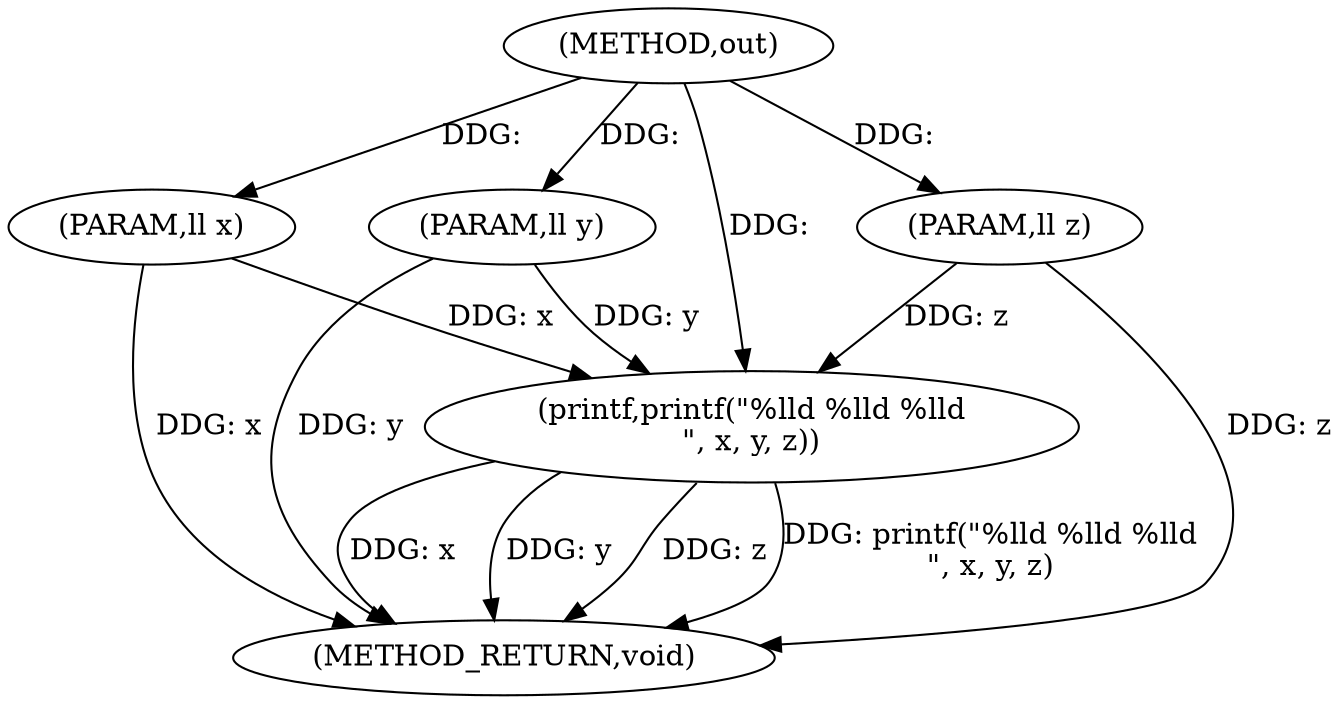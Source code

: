 digraph "out" {  
"1000247" [label = "(METHOD,out)" ]
"1000257" [label = "(METHOD_RETURN,void)" ]
"1000248" [label = "(PARAM,ll x)" ]
"1000249" [label = "(PARAM,ll y)" ]
"1000250" [label = "(PARAM,ll z)" ]
"1000252" [label = "(printf,printf(\"%lld %lld %lld\n\", x, y, z))" ]
  "1000248" -> "1000257"  [ label = "DDG: x"] 
  "1000249" -> "1000257"  [ label = "DDG: y"] 
  "1000250" -> "1000257"  [ label = "DDG: z"] 
  "1000252" -> "1000257"  [ label = "DDG: x"] 
  "1000252" -> "1000257"  [ label = "DDG: y"] 
  "1000252" -> "1000257"  [ label = "DDG: z"] 
  "1000252" -> "1000257"  [ label = "DDG: printf(\"%lld %lld %lld\n\", x, y, z)"] 
  "1000247" -> "1000248"  [ label = "DDG: "] 
  "1000247" -> "1000249"  [ label = "DDG: "] 
  "1000247" -> "1000250"  [ label = "DDG: "] 
  "1000247" -> "1000252"  [ label = "DDG: "] 
  "1000248" -> "1000252"  [ label = "DDG: x"] 
  "1000249" -> "1000252"  [ label = "DDG: y"] 
  "1000250" -> "1000252"  [ label = "DDG: z"] 
}
